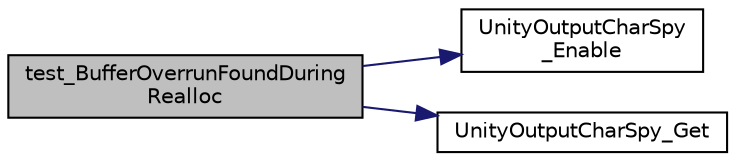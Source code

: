 digraph "test_BufferOverrunFoundDuringRealloc"
{
 // LATEX_PDF_SIZE
  edge [fontname="Helvetica",fontsize="10",labelfontname="Helvetica",labelfontsize="10"];
  node [fontname="Helvetica",fontsize="10",shape=record];
  rankdir="LR";
  Node1 [label="test_BufferOverrunFoundDuring\lRealloc",height=0.2,width=0.4,color="black", fillcolor="grey75", style="filled", fontcolor="black",tooltip=" "];
  Node1 -> Node2 [color="midnightblue",fontsize="10",style="solid",fontname="Helvetica"];
  Node2 [label="UnityOutputCharSpy\l_Enable",height=0.2,width=0.4,color="black", fillcolor="white", style="filled",URL="$d3/d00/a00113.html#a5a5b8c2fe4d1edd31559deb7000c7d7f",tooltip=" "];
  Node1 -> Node3 [color="midnightblue",fontsize="10",style="solid",fontname="Helvetica"];
  Node3 [label="UnityOutputCharSpy_Get",height=0.2,width=0.4,color="black", fillcolor="white", style="filled",URL="$d3/d00/a00113.html#a014a3109626a78fb0c9ffeec76846e35",tooltip=" "];
}
